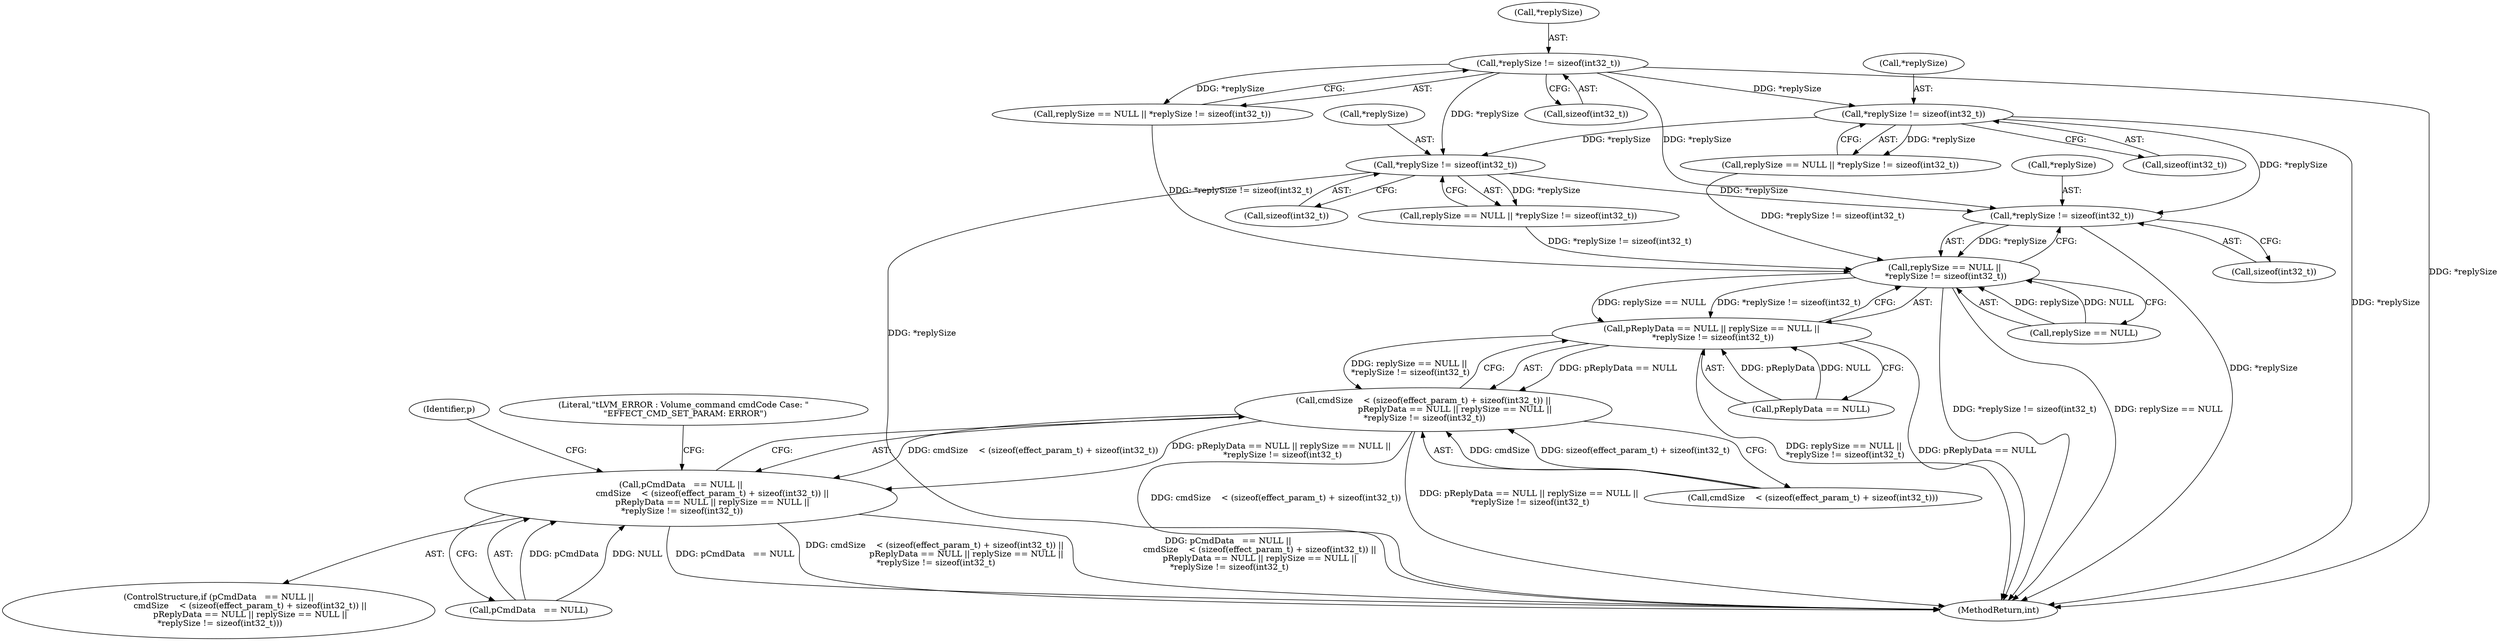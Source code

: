 digraph "0_Android_9e29523b9537983b4c4b205ff868d0b3bca0383b@API" {
"1000800" [label="(Call,*replySize != sizeof(int32_t))"];
"1000736" [label="(Call,*replySize != sizeof(int32_t))"];
"1000568" [label="(Call,*replySize != sizeof(int32_t))"];
"1000659" [label="(Call,*replySize != sizeof(int32_t))"];
"1000796" [label="(Call,replySize == NULL ||\n *replySize != sizeof(int32_t))"];
"1000792" [label="(Call,pReplyData == NULL || replySize == NULL ||\n *replySize != sizeof(int32_t))"];
"1000784" [label="(Call,cmdSize    < (sizeof(effect_param_t) + sizeof(int32_t)) ||\n                        pReplyData == NULL || replySize == NULL ||\n *replySize != sizeof(int32_t))"];
"1000780" [label="(Call,pCmdData   == NULL ||\n                        cmdSize    < (sizeof(effect_param_t) + sizeof(int32_t)) ||\n                        pReplyData == NULL || replySize == NULL ||\n *replySize != sizeof(int32_t))"];
"1000785" [label="(Call,cmdSize    < (sizeof(effect_param_t) + sizeof(int32_t)))"];
"1000797" [label="(Call,replySize == NULL)"];
"1000807" [label="(Literal,\"\tLVM_ERROR : Volume_command cmdCode Case: \"\n \"EFFECT_CMD_SET_PARAM: ERROR\")"];
"1000781" [label="(Call,pCmdData   == NULL)"];
"1000571" [label="(Call,sizeof(int32_t))"];
"1000736" [label="(Call,*replySize != sizeof(int32_t))"];
"1000796" [label="(Call,replySize == NULL ||\n *replySize != sizeof(int32_t))"];
"1000655" [label="(Call,replySize == NULL || *replySize != sizeof(int32_t))"];
"1000780" [label="(Call,pCmdData   == NULL ||\n                        cmdSize    < (sizeof(effect_param_t) + sizeof(int32_t)) ||\n                        pReplyData == NULL || replySize == NULL ||\n *replySize != sizeof(int32_t))"];
"1000569" [label="(Call,*replySize)"];
"1000564" [label="(Call,replySize == NULL || *replySize != sizeof(int32_t))"];
"1000784" [label="(Call,cmdSize    < (sizeof(effect_param_t) + sizeof(int32_t)) ||\n                        pReplyData == NULL || replySize == NULL ||\n *replySize != sizeof(int32_t))"];
"1001271" [label="(MethodReturn,int)"];
"1000800" [label="(Call,*replySize != sizeof(int32_t))"];
"1000662" [label="(Call,sizeof(int32_t))"];
"1000803" [label="(Call,sizeof(int32_t))"];
"1000739" [label="(Call,sizeof(int32_t))"];
"1000568" [label="(Call,*replySize != sizeof(int32_t))"];
"1000779" [label="(ControlStructure,if (pCmdData   == NULL ||\n                        cmdSize    < (sizeof(effect_param_t) + sizeof(int32_t)) ||\n                        pReplyData == NULL || replySize == NULL ||\n *replySize != sizeof(int32_t)))"];
"1000813" [label="(Identifier,p)"];
"1000792" [label="(Call,pReplyData == NULL || replySize == NULL ||\n *replySize != sizeof(int32_t))"];
"1000660" [label="(Call,*replySize)"];
"1000801" [label="(Call,*replySize)"];
"1000732" [label="(Call,replySize == NULL || *replySize != sizeof(int32_t))"];
"1000737" [label="(Call,*replySize)"];
"1000793" [label="(Call,pReplyData == NULL)"];
"1000659" [label="(Call,*replySize != sizeof(int32_t))"];
"1000800" -> "1000796"  [label="AST: "];
"1000800" -> "1000803"  [label="CFG: "];
"1000801" -> "1000800"  [label="AST: "];
"1000803" -> "1000800"  [label="AST: "];
"1000796" -> "1000800"  [label="CFG: "];
"1000800" -> "1001271"  [label="DDG: *replySize"];
"1000800" -> "1000796"  [label="DDG: *replySize"];
"1000736" -> "1000800"  [label="DDG: *replySize"];
"1000568" -> "1000800"  [label="DDG: *replySize"];
"1000659" -> "1000800"  [label="DDG: *replySize"];
"1000736" -> "1000732"  [label="AST: "];
"1000736" -> "1000739"  [label="CFG: "];
"1000737" -> "1000736"  [label="AST: "];
"1000739" -> "1000736"  [label="AST: "];
"1000732" -> "1000736"  [label="CFG: "];
"1000736" -> "1001271"  [label="DDG: *replySize"];
"1000736" -> "1000732"  [label="DDG: *replySize"];
"1000568" -> "1000736"  [label="DDG: *replySize"];
"1000659" -> "1000736"  [label="DDG: *replySize"];
"1000568" -> "1000564"  [label="AST: "];
"1000568" -> "1000571"  [label="CFG: "];
"1000569" -> "1000568"  [label="AST: "];
"1000571" -> "1000568"  [label="AST: "];
"1000564" -> "1000568"  [label="CFG: "];
"1000568" -> "1001271"  [label="DDG: *replySize"];
"1000568" -> "1000564"  [label="DDG: *replySize"];
"1000568" -> "1000659"  [label="DDG: *replySize"];
"1000659" -> "1000655"  [label="AST: "];
"1000659" -> "1000662"  [label="CFG: "];
"1000660" -> "1000659"  [label="AST: "];
"1000662" -> "1000659"  [label="AST: "];
"1000655" -> "1000659"  [label="CFG: "];
"1000659" -> "1001271"  [label="DDG: *replySize"];
"1000659" -> "1000655"  [label="DDG: *replySize"];
"1000796" -> "1000792"  [label="AST: "];
"1000796" -> "1000797"  [label="CFG: "];
"1000797" -> "1000796"  [label="AST: "];
"1000792" -> "1000796"  [label="CFG: "];
"1000796" -> "1001271"  [label="DDG: *replySize != sizeof(int32_t)"];
"1000796" -> "1001271"  [label="DDG: replySize == NULL"];
"1000796" -> "1000792"  [label="DDG: replySize == NULL"];
"1000796" -> "1000792"  [label="DDG: *replySize != sizeof(int32_t)"];
"1000797" -> "1000796"  [label="DDG: replySize"];
"1000797" -> "1000796"  [label="DDG: NULL"];
"1000564" -> "1000796"  [label="DDG: *replySize != sizeof(int32_t)"];
"1000655" -> "1000796"  [label="DDG: *replySize != sizeof(int32_t)"];
"1000732" -> "1000796"  [label="DDG: *replySize != sizeof(int32_t)"];
"1000792" -> "1000784"  [label="AST: "];
"1000792" -> "1000793"  [label="CFG: "];
"1000793" -> "1000792"  [label="AST: "];
"1000784" -> "1000792"  [label="CFG: "];
"1000792" -> "1001271"  [label="DDG: replySize == NULL ||\n *replySize != sizeof(int32_t)"];
"1000792" -> "1001271"  [label="DDG: pReplyData == NULL"];
"1000792" -> "1000784"  [label="DDG: pReplyData == NULL"];
"1000792" -> "1000784"  [label="DDG: replySize == NULL ||\n *replySize != sizeof(int32_t)"];
"1000793" -> "1000792"  [label="DDG: pReplyData"];
"1000793" -> "1000792"  [label="DDG: NULL"];
"1000784" -> "1000780"  [label="AST: "];
"1000784" -> "1000785"  [label="CFG: "];
"1000785" -> "1000784"  [label="AST: "];
"1000780" -> "1000784"  [label="CFG: "];
"1000784" -> "1001271"  [label="DDG: cmdSize    < (sizeof(effect_param_t) + sizeof(int32_t))"];
"1000784" -> "1001271"  [label="DDG: pReplyData == NULL || replySize == NULL ||\n *replySize != sizeof(int32_t)"];
"1000784" -> "1000780"  [label="DDG: cmdSize    < (sizeof(effect_param_t) + sizeof(int32_t))"];
"1000784" -> "1000780"  [label="DDG: pReplyData == NULL || replySize == NULL ||\n *replySize != sizeof(int32_t)"];
"1000785" -> "1000784"  [label="DDG: cmdSize"];
"1000785" -> "1000784"  [label="DDG: sizeof(effect_param_t) + sizeof(int32_t)"];
"1000780" -> "1000779"  [label="AST: "];
"1000780" -> "1000781"  [label="CFG: "];
"1000781" -> "1000780"  [label="AST: "];
"1000807" -> "1000780"  [label="CFG: "];
"1000813" -> "1000780"  [label="CFG: "];
"1000780" -> "1001271"  [label="DDG: pCmdData   == NULL ||\n                        cmdSize    < (sizeof(effect_param_t) + sizeof(int32_t)) ||\n                        pReplyData == NULL || replySize == NULL ||\n *replySize != sizeof(int32_t)"];
"1000780" -> "1001271"  [label="DDG: pCmdData   == NULL"];
"1000780" -> "1001271"  [label="DDG: cmdSize    < (sizeof(effect_param_t) + sizeof(int32_t)) ||\n                        pReplyData == NULL || replySize == NULL ||\n *replySize != sizeof(int32_t)"];
"1000781" -> "1000780"  [label="DDG: pCmdData"];
"1000781" -> "1000780"  [label="DDG: NULL"];
}
